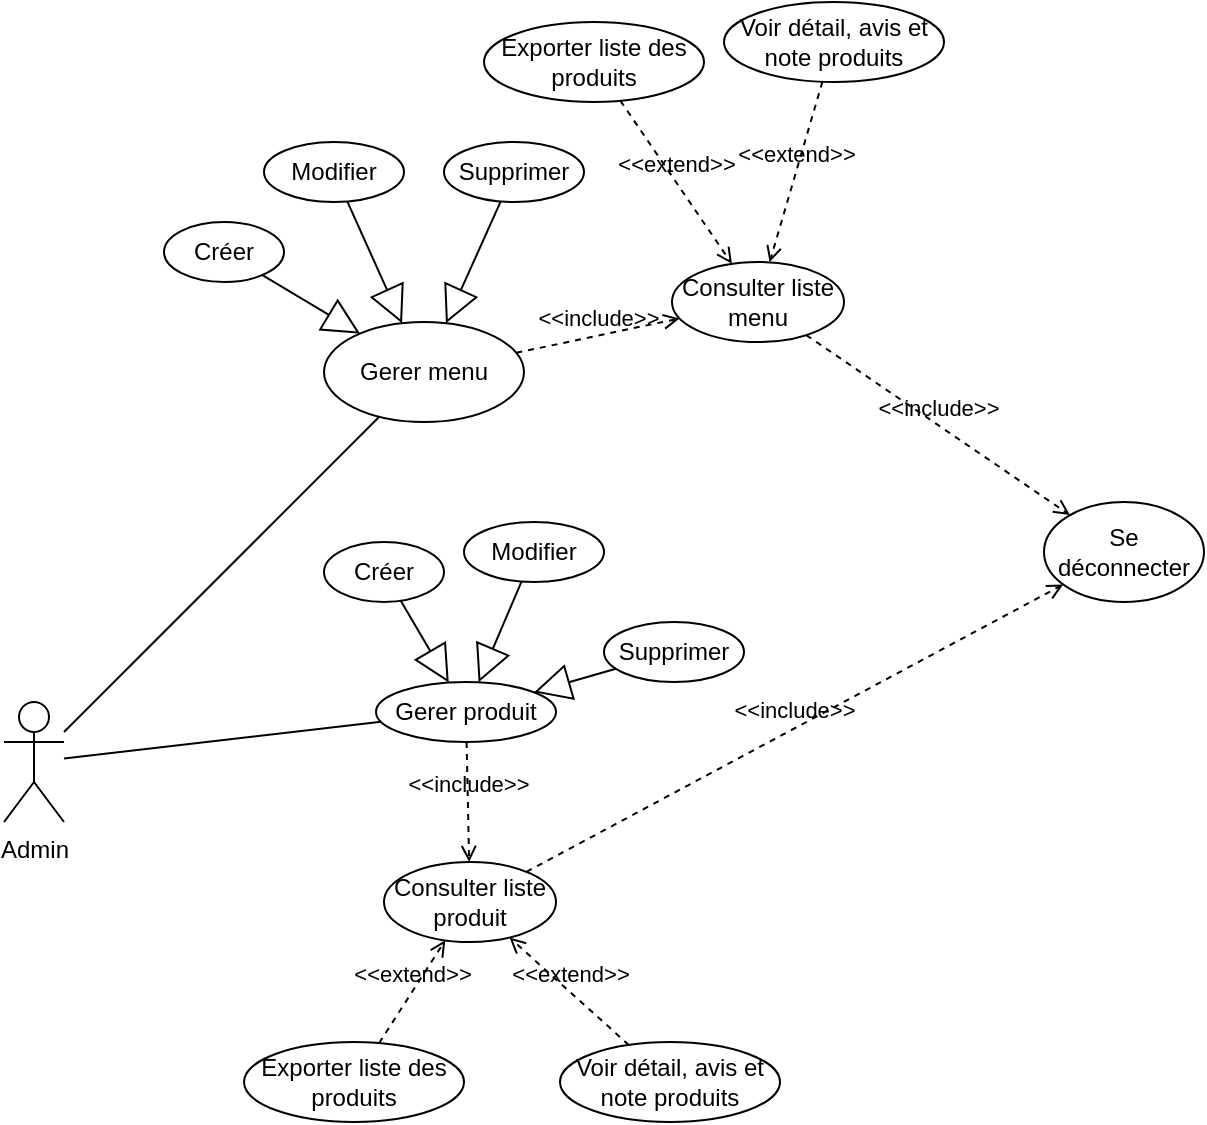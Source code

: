 <mxfile version="22.0.4" type="github">
  <diagram name="DCU-1" id="VVT_rbBx6DJ3inKtZTUR">
    <mxGraphModel dx="738" dy="1794" grid="1" gridSize="10" guides="1" tooltips="1" connect="1" arrows="1" fold="1" page="1" pageScale="1" pageWidth="827" pageHeight="1169" math="0" shadow="0">
      <root>
        <mxCell id="0" />
        <mxCell id="1" parent="0" />
        <mxCell id="bptloFo_OnKCybxd525l-1" value="Admin" style="shape=umlActor;verticalLabelPosition=bottom;verticalAlign=top;html=1;" vertex="1" parent="1">
          <mxGeometry x="80" y="330" width="30" height="60" as="geometry" />
        </mxCell>
        <mxCell id="bptloFo_OnKCybxd525l-2" value="Gerer menu" style="ellipse;whiteSpace=wrap;html=1;" vertex="1" parent="1">
          <mxGeometry x="240" y="140" width="100" height="50" as="geometry" />
        </mxCell>
        <mxCell id="bptloFo_OnKCybxd525l-3" value="" style="endArrow=none;html=1;rounded=0;" edge="1" parent="1" source="bptloFo_OnKCybxd525l-1" target="bptloFo_OnKCybxd525l-2">
          <mxGeometry width="50" height="50" relative="1" as="geometry">
            <mxPoint x="330" y="250" as="sourcePoint" />
            <mxPoint x="380" y="200" as="targetPoint" />
          </mxGeometry>
        </mxCell>
        <mxCell id="bptloFo_OnKCybxd525l-4" value="Créer" style="ellipse;whiteSpace=wrap;html=1;" vertex="1" parent="1">
          <mxGeometry x="160" y="90" width="60" height="30" as="geometry" />
        </mxCell>
        <mxCell id="bptloFo_OnKCybxd525l-5" value="Modifier" style="ellipse;whiteSpace=wrap;html=1;" vertex="1" parent="1">
          <mxGeometry x="210" y="50" width="70" height="30" as="geometry" />
        </mxCell>
        <mxCell id="bptloFo_OnKCybxd525l-6" value="Supprimer" style="ellipse;whiteSpace=wrap;html=1;" vertex="1" parent="1">
          <mxGeometry x="300" y="50" width="70" height="30" as="geometry" />
        </mxCell>
        <mxCell id="bptloFo_OnKCybxd525l-7" value="" style="endArrow=block;endSize=16;endFill=0;html=1;rounded=0;" edge="1" parent="1" source="bptloFo_OnKCybxd525l-6" target="bptloFo_OnKCybxd525l-2">
          <mxGeometry width="160" relative="1" as="geometry">
            <mxPoint x="380" y="230" as="sourcePoint" />
            <mxPoint x="540" y="230" as="targetPoint" />
          </mxGeometry>
        </mxCell>
        <mxCell id="bptloFo_OnKCybxd525l-8" value="" style="endArrow=block;endSize=16;endFill=0;html=1;rounded=0;" edge="1" parent="1" source="bptloFo_OnKCybxd525l-5" target="bptloFo_OnKCybxd525l-2">
          <mxGeometry width="160" relative="1" as="geometry">
            <mxPoint x="355" y="97" as="sourcePoint" />
            <mxPoint x="290" y="123" as="targetPoint" />
          </mxGeometry>
        </mxCell>
        <mxCell id="bptloFo_OnKCybxd525l-9" value="" style="endArrow=block;endSize=16;endFill=0;html=1;rounded=0;" edge="1" parent="1" source="bptloFo_OnKCybxd525l-4" target="bptloFo_OnKCybxd525l-2">
          <mxGeometry width="160" relative="1" as="geometry">
            <mxPoint x="414" y="144" as="sourcePoint" />
            <mxPoint x="349" y="170" as="targetPoint" />
          </mxGeometry>
        </mxCell>
        <mxCell id="bptloFo_OnKCybxd525l-10" value="Gerer produit" style="ellipse;whiteSpace=wrap;html=1;" vertex="1" parent="1">
          <mxGeometry x="266" y="320" width="90" height="30" as="geometry" />
        </mxCell>
        <mxCell id="bptloFo_OnKCybxd525l-11" value="Créer" style="ellipse;whiteSpace=wrap;html=1;" vertex="1" parent="1">
          <mxGeometry x="240" y="250" width="60" height="30" as="geometry" />
        </mxCell>
        <mxCell id="bptloFo_OnKCybxd525l-12" value="Modifier" style="ellipse;whiteSpace=wrap;html=1;" vertex="1" parent="1">
          <mxGeometry x="310" y="240" width="70" height="30" as="geometry" />
        </mxCell>
        <mxCell id="bptloFo_OnKCybxd525l-13" value="Supprimer" style="ellipse;whiteSpace=wrap;html=1;" vertex="1" parent="1">
          <mxGeometry x="380" y="290" width="70" height="30" as="geometry" />
        </mxCell>
        <mxCell id="bptloFo_OnKCybxd525l-14" value="" style="endArrow=block;endSize=16;endFill=0;html=1;rounded=0;" edge="1" parent="1" source="bptloFo_OnKCybxd525l-11" target="bptloFo_OnKCybxd525l-10">
          <mxGeometry width="160" relative="1" as="geometry">
            <mxPoint x="323" y="200" as="sourcePoint" />
            <mxPoint x="307" y="270" as="targetPoint" />
          </mxGeometry>
        </mxCell>
        <mxCell id="bptloFo_OnKCybxd525l-15" value="" style="endArrow=block;endSize=16;endFill=0;html=1;rounded=0;" edge="1" parent="1" source="bptloFo_OnKCybxd525l-12" target="bptloFo_OnKCybxd525l-10">
          <mxGeometry width="160" relative="1" as="geometry">
            <mxPoint x="350" y="280" as="sourcePoint" />
            <mxPoint x="360" y="320" as="targetPoint" />
          </mxGeometry>
        </mxCell>
        <mxCell id="bptloFo_OnKCybxd525l-16" value="" style="endArrow=block;endSize=16;endFill=0;html=1;rounded=0;" edge="1" parent="1" source="bptloFo_OnKCybxd525l-13" target="bptloFo_OnKCybxd525l-10">
          <mxGeometry width="160" relative="1" as="geometry">
            <mxPoint x="380" y="340" as="sourcePoint" />
            <mxPoint x="390" y="380" as="targetPoint" />
          </mxGeometry>
        </mxCell>
        <mxCell id="bptloFo_OnKCybxd525l-17" value="" style="endArrow=none;html=1;rounded=0;" edge="1" parent="1" source="bptloFo_OnKCybxd525l-1" target="bptloFo_OnKCybxd525l-10">
          <mxGeometry width="50" height="50" relative="1" as="geometry">
            <mxPoint x="152" y="439" as="sourcePoint" />
            <mxPoint x="310" y="281" as="targetPoint" />
          </mxGeometry>
        </mxCell>
        <mxCell id="bptloFo_OnKCybxd525l-18" value="Exporter liste des produits" style="ellipse;whiteSpace=wrap;html=1;" vertex="1" parent="1">
          <mxGeometry x="200" y="500" width="110" height="40" as="geometry" />
        </mxCell>
        <mxCell id="bptloFo_OnKCybxd525l-21" value="Consulter liste produit" style="ellipse;whiteSpace=wrap;html=1;" vertex="1" parent="1">
          <mxGeometry x="270" y="410" width="86" height="40" as="geometry" />
        </mxCell>
        <mxCell id="bptloFo_OnKCybxd525l-22" value="&amp;lt;&amp;lt;include&amp;gt;&amp;gt;" style="html=1;verticalAlign=bottom;labelBackgroundColor=none;endArrow=open;endFill=0;dashed=1;rounded=0;" edge="1" parent="1" source="bptloFo_OnKCybxd525l-10" target="bptloFo_OnKCybxd525l-21">
          <mxGeometry width="160" relative="1" as="geometry">
            <mxPoint x="220" y="546" as="sourcePoint" />
            <mxPoint x="487" y="330" as="targetPoint" />
          </mxGeometry>
        </mxCell>
        <mxCell id="bptloFo_OnKCybxd525l-23" value="&amp;lt;&amp;lt;extend&amp;gt;&amp;gt;" style="html=1;verticalAlign=bottom;labelBackgroundColor=none;endArrow=open;endFill=0;dashed=1;rounded=0;" edge="1" parent="1" source="bptloFo_OnKCybxd525l-18" target="bptloFo_OnKCybxd525l-21">
          <mxGeometry width="160" relative="1" as="geometry">
            <mxPoint x="626" y="435" as="sourcePoint" />
            <mxPoint x="530" y="385" as="targetPoint" />
          </mxGeometry>
        </mxCell>
        <mxCell id="bptloFo_OnKCybxd525l-24" value="Voir détail, avis et note produits" style="ellipse;whiteSpace=wrap;html=1;" vertex="1" parent="1">
          <mxGeometry x="358" y="500" width="110" height="40" as="geometry" />
        </mxCell>
        <mxCell id="bptloFo_OnKCybxd525l-25" value="&amp;lt;&amp;lt;extend&amp;gt;&amp;gt;" style="html=1;verticalAlign=bottom;labelBackgroundColor=none;endArrow=open;endFill=0;dashed=1;rounded=0;" edge="1" parent="1" source="bptloFo_OnKCybxd525l-24" target="bptloFo_OnKCybxd525l-21">
          <mxGeometry width="160" relative="1" as="geometry">
            <mxPoint x="426" y="490" as="sourcePoint" />
            <mxPoint x="332" y="531" as="targetPoint" />
          </mxGeometry>
        </mxCell>
        <mxCell id="bptloFo_OnKCybxd525l-26" value="Se déconnecter" style="ellipse;whiteSpace=wrap;html=1;" vertex="1" parent="1">
          <mxGeometry x="600" y="230" width="80" height="50" as="geometry" />
        </mxCell>
        <mxCell id="bptloFo_OnKCybxd525l-27" value="&amp;lt;&amp;lt;include&amp;gt;&amp;gt;" style="html=1;verticalAlign=bottom;labelBackgroundColor=none;endArrow=open;endFill=0;dashed=1;rounded=0;" edge="1" parent="1" source="bptloFo_OnKCybxd525l-21" target="bptloFo_OnKCybxd525l-26">
          <mxGeometry width="160" relative="1" as="geometry">
            <mxPoint x="682" y="320" as="sourcePoint" />
            <mxPoint x="680" y="370" as="targetPoint" />
          </mxGeometry>
        </mxCell>
        <mxCell id="bptloFo_OnKCybxd525l-28" value="&amp;lt;&amp;lt;include&amp;gt;&amp;gt;" style="html=1;verticalAlign=bottom;labelBackgroundColor=none;endArrow=open;endFill=0;dashed=1;rounded=0;" edge="1" parent="1" source="bptloFo_OnKCybxd525l-30" target="bptloFo_OnKCybxd525l-26">
          <mxGeometry width="160" relative="1" as="geometry">
            <mxPoint x="414" y="246" as="sourcePoint" />
            <mxPoint x="694" y="120" as="targetPoint" />
          </mxGeometry>
        </mxCell>
        <mxCell id="bptloFo_OnKCybxd525l-29" value="Exporter liste des produits" style="ellipse;whiteSpace=wrap;html=1;" vertex="1" parent="1">
          <mxGeometry x="320" y="-10" width="110" height="40" as="geometry" />
        </mxCell>
        <mxCell id="bptloFo_OnKCybxd525l-30" value="Consulter liste menu" style="ellipse;whiteSpace=wrap;html=1;" vertex="1" parent="1">
          <mxGeometry x="414" y="110" width="86" height="40" as="geometry" />
        </mxCell>
        <mxCell id="bptloFo_OnKCybxd525l-31" value="&amp;lt;&amp;lt;extend&amp;gt;&amp;gt;" style="html=1;verticalAlign=bottom;labelBackgroundColor=none;endArrow=open;endFill=0;dashed=1;rounded=0;" edge="1" parent="1" source="bptloFo_OnKCybxd525l-29" target="bptloFo_OnKCybxd525l-30">
          <mxGeometry width="160" relative="1" as="geometry">
            <mxPoint x="826" y="35" as="sourcePoint" />
            <mxPoint x="730" y="-15" as="targetPoint" />
          </mxGeometry>
        </mxCell>
        <mxCell id="bptloFo_OnKCybxd525l-32" value="Voir détail, avis et note produits" style="ellipse;whiteSpace=wrap;html=1;" vertex="1" parent="1">
          <mxGeometry x="440" y="-20" width="110" height="40" as="geometry" />
        </mxCell>
        <mxCell id="bptloFo_OnKCybxd525l-33" value="&amp;lt;&amp;lt;extend&amp;gt;&amp;gt;" style="html=1;verticalAlign=bottom;labelBackgroundColor=none;endArrow=open;endFill=0;dashed=1;rounded=0;" edge="1" parent="1" source="bptloFo_OnKCybxd525l-32" target="bptloFo_OnKCybxd525l-30">
          <mxGeometry width="160" relative="1" as="geometry">
            <mxPoint x="626" y="90" as="sourcePoint" />
            <mxPoint x="532" y="131" as="targetPoint" />
          </mxGeometry>
        </mxCell>
        <mxCell id="bptloFo_OnKCybxd525l-34" value="&amp;lt;&amp;lt;include&amp;gt;&amp;gt;" style="html=1;verticalAlign=bottom;labelBackgroundColor=none;endArrow=open;endFill=0;dashed=1;rounded=0;" edge="1" parent="1" source="bptloFo_OnKCybxd525l-2" target="bptloFo_OnKCybxd525l-30">
          <mxGeometry width="160" relative="1" as="geometry">
            <mxPoint x="370" y="110" as="sourcePoint" />
            <mxPoint x="372" y="170" as="targetPoint" />
          </mxGeometry>
        </mxCell>
      </root>
    </mxGraphModel>
  </diagram>
</mxfile>
